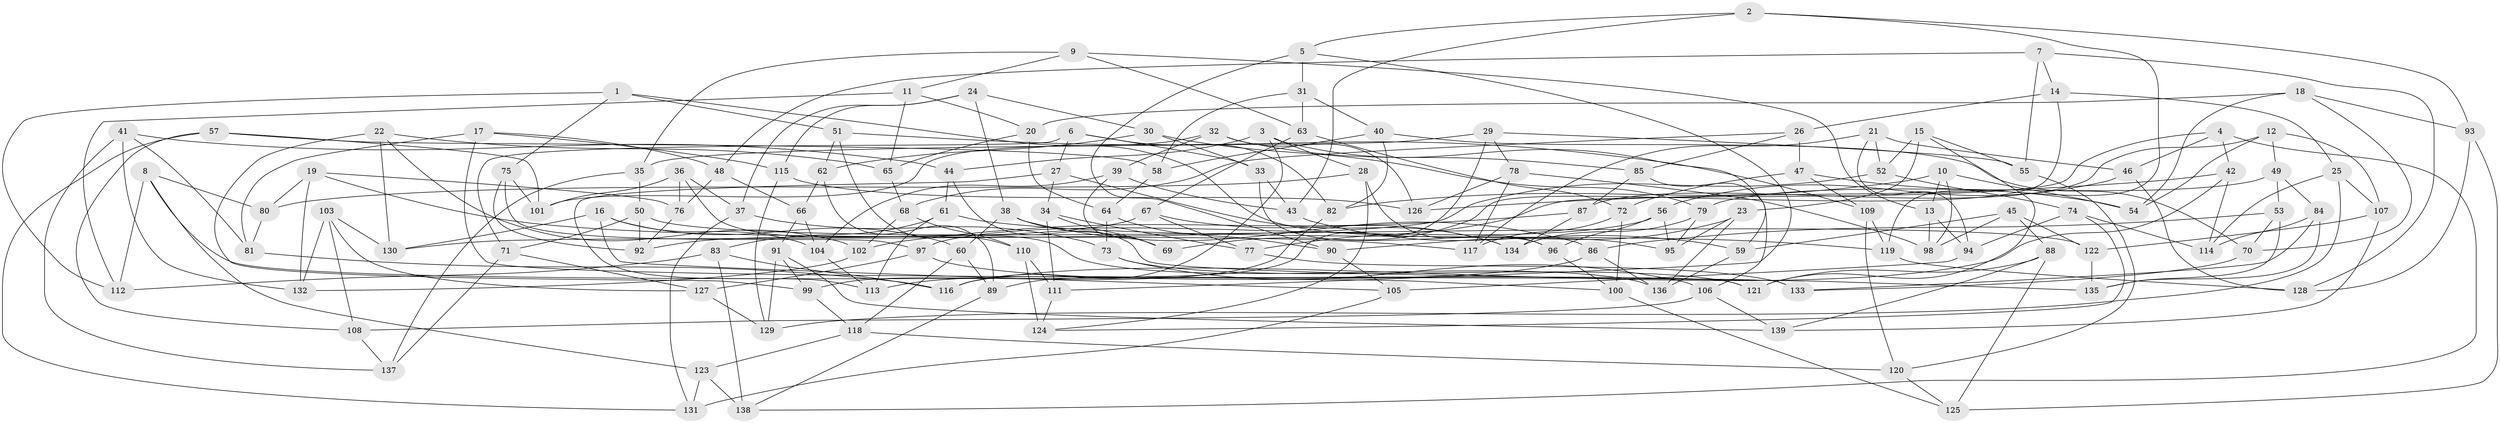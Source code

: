 // Generated by graph-tools (version 1.1) at 2025/11/02/27/25 16:11:46]
// undirected, 139 vertices, 278 edges
graph export_dot {
graph [start="1"]
  node [color=gray90,style=filled];
  1;
  2;
  3;
  4;
  5;
  6;
  7;
  8;
  9;
  10;
  11;
  12;
  13;
  14;
  15;
  16;
  17;
  18;
  19;
  20;
  21;
  22;
  23;
  24;
  25;
  26;
  27;
  28;
  29;
  30;
  31;
  32;
  33;
  34;
  35;
  36;
  37;
  38;
  39;
  40;
  41;
  42;
  43;
  44;
  45;
  46;
  47;
  48;
  49;
  50;
  51;
  52;
  53;
  54;
  55;
  56;
  57;
  58;
  59;
  60;
  61;
  62;
  63;
  64;
  65;
  66;
  67;
  68;
  69;
  70;
  71;
  72;
  73;
  74;
  75;
  76;
  77;
  78;
  79;
  80;
  81;
  82;
  83;
  84;
  85;
  86;
  87;
  88;
  89;
  90;
  91;
  92;
  93;
  94;
  95;
  96;
  97;
  98;
  99;
  100;
  101;
  102;
  103;
  104;
  105;
  106;
  107;
  108;
  109;
  110;
  111;
  112;
  113;
  114;
  115;
  116;
  117;
  118;
  119;
  120;
  121;
  122;
  123;
  124;
  125;
  126;
  127;
  128;
  129;
  130;
  131;
  132;
  133;
  134;
  135;
  136;
  137;
  138;
  139;
  1 -- 95;
  1 -- 51;
  1 -- 75;
  1 -- 112;
  2 -- 43;
  2 -- 5;
  2 -- 93;
  2 -- 119;
  3 -- 116;
  3 -- 44;
  3 -- 59;
  3 -- 28;
  4 -- 77;
  4 -- 46;
  4 -- 42;
  4 -- 138;
  5 -- 90;
  5 -- 31;
  5 -- 111;
  6 -- 82;
  6 -- 33;
  6 -- 27;
  6 -- 71;
  7 -- 48;
  7 -- 128;
  7 -- 55;
  7 -- 14;
  8 -- 123;
  8 -- 112;
  8 -- 80;
  8 -- 121;
  9 -- 13;
  9 -- 35;
  9 -- 11;
  9 -- 63;
  10 -- 82;
  10 -- 54;
  10 -- 98;
  10 -- 13;
  11 -- 65;
  11 -- 112;
  11 -- 20;
  12 -- 54;
  12 -- 107;
  12 -- 87;
  12 -- 49;
  13 -- 98;
  13 -- 94;
  14 -- 25;
  14 -- 69;
  14 -- 26;
  15 -- 121;
  15 -- 52;
  15 -- 55;
  15 -- 23;
  16 -- 130;
  16 -- 105;
  16 -- 104;
  16 -- 60;
  17 -- 48;
  17 -- 115;
  17 -- 81;
  17 -- 133;
  18 -- 54;
  18 -- 20;
  18 -- 70;
  18 -- 93;
  19 -- 117;
  19 -- 80;
  19 -- 132;
  19 -- 76;
  20 -- 65;
  20 -- 64;
  21 -- 117;
  21 -- 52;
  21 -- 46;
  21 -- 94;
  22 -- 102;
  22 -- 130;
  22 -- 65;
  22 -- 99;
  23 -- 90;
  23 -- 95;
  23 -- 136;
  24 -- 30;
  24 -- 115;
  24 -- 37;
  24 -- 38;
  25 -- 114;
  25 -- 107;
  25 -- 129;
  26 -- 47;
  26 -- 85;
  26 -- 68;
  27 -- 34;
  27 -- 113;
  27 -- 134;
  28 -- 80;
  28 -- 124;
  28 -- 96;
  29 -- 89;
  29 -- 55;
  29 -- 78;
  29 -- 35;
  30 -- 33;
  30 -- 79;
  30 -- 62;
  31 -- 63;
  31 -- 40;
  31 -- 58;
  32 -- 85;
  32 -- 39;
  32 -- 101;
  32 -- 126;
  33 -- 96;
  33 -- 43;
  34 -- 69;
  34 -- 111;
  34 -- 77;
  35 -- 50;
  35 -- 137;
  36 -- 136;
  36 -- 76;
  36 -- 101;
  36 -- 37;
  37 -- 131;
  37 -- 73;
  38 -- 69;
  38 -- 60;
  38 -- 86;
  39 -- 43;
  39 -- 104;
  39 -- 69;
  40 -- 58;
  40 -- 70;
  40 -- 82;
  41 -- 44;
  41 -- 137;
  41 -- 132;
  41 -- 81;
  42 -- 126;
  42 -- 114;
  42 -- 116;
  43 -- 59;
  44 -- 135;
  44 -- 61;
  45 -- 88;
  45 -- 122;
  45 -- 98;
  45 -- 59;
  46 -- 56;
  46 -- 128;
  47 -- 72;
  47 -- 54;
  47 -- 109;
  48 -- 76;
  48 -- 66;
  49 -- 53;
  49 -- 79;
  49 -- 84;
  50 -- 71;
  50 -- 92;
  50 -- 122;
  51 -- 109;
  51 -- 110;
  51 -- 62;
  52 -- 130;
  52 -- 74;
  53 -- 86;
  53 -- 135;
  53 -- 70;
  55 -- 120;
  56 -- 97;
  56 -- 96;
  56 -- 95;
  57 -- 131;
  57 -- 58;
  57 -- 108;
  57 -- 101;
  58 -- 64;
  59 -- 136;
  60 -- 89;
  60 -- 118;
  61 -- 113;
  61 -- 83;
  61 -- 119;
  62 -- 89;
  62 -- 66;
  63 -- 72;
  63 -- 67;
  64 -- 90;
  64 -- 73;
  65 -- 68;
  66 -- 104;
  66 -- 91;
  67 -- 77;
  67 -- 134;
  67 -- 92;
  68 -- 110;
  68 -- 102;
  70 -- 133;
  71 -- 127;
  71 -- 137;
  72 -- 117;
  72 -- 100;
  73 -- 121;
  73 -- 106;
  74 -- 124;
  74 -- 94;
  74 -- 114;
  75 -- 97;
  75 -- 101;
  75 -- 92;
  76 -- 92;
  77 -- 133;
  78 -- 98;
  78 -- 126;
  78 -- 117;
  79 -- 95;
  79 -- 134;
  80 -- 81;
  81 -- 116;
  82 -- 99;
  83 -- 112;
  83 -- 138;
  83 -- 116;
  84 -- 133;
  84 -- 135;
  84 -- 114;
  85 -- 106;
  85 -- 87;
  86 -- 136;
  86 -- 113;
  87 -- 134;
  87 -- 102;
  88 -- 139;
  88 -- 121;
  88 -- 125;
  89 -- 138;
  90 -- 105;
  91 -- 129;
  91 -- 139;
  91 -- 99;
  93 -- 125;
  93 -- 128;
  94 -- 105;
  96 -- 100;
  97 -- 100;
  97 -- 127;
  99 -- 118;
  100 -- 125;
  102 -- 132;
  103 -- 130;
  103 -- 108;
  103 -- 127;
  103 -- 132;
  104 -- 113;
  105 -- 131;
  106 -- 139;
  106 -- 108;
  107 -- 139;
  107 -- 122;
  108 -- 137;
  109 -- 120;
  109 -- 119;
  110 -- 111;
  110 -- 124;
  111 -- 124;
  115 -- 126;
  115 -- 129;
  118 -- 120;
  118 -- 123;
  119 -- 128;
  120 -- 125;
  122 -- 135;
  123 -- 138;
  123 -- 131;
  127 -- 129;
}

